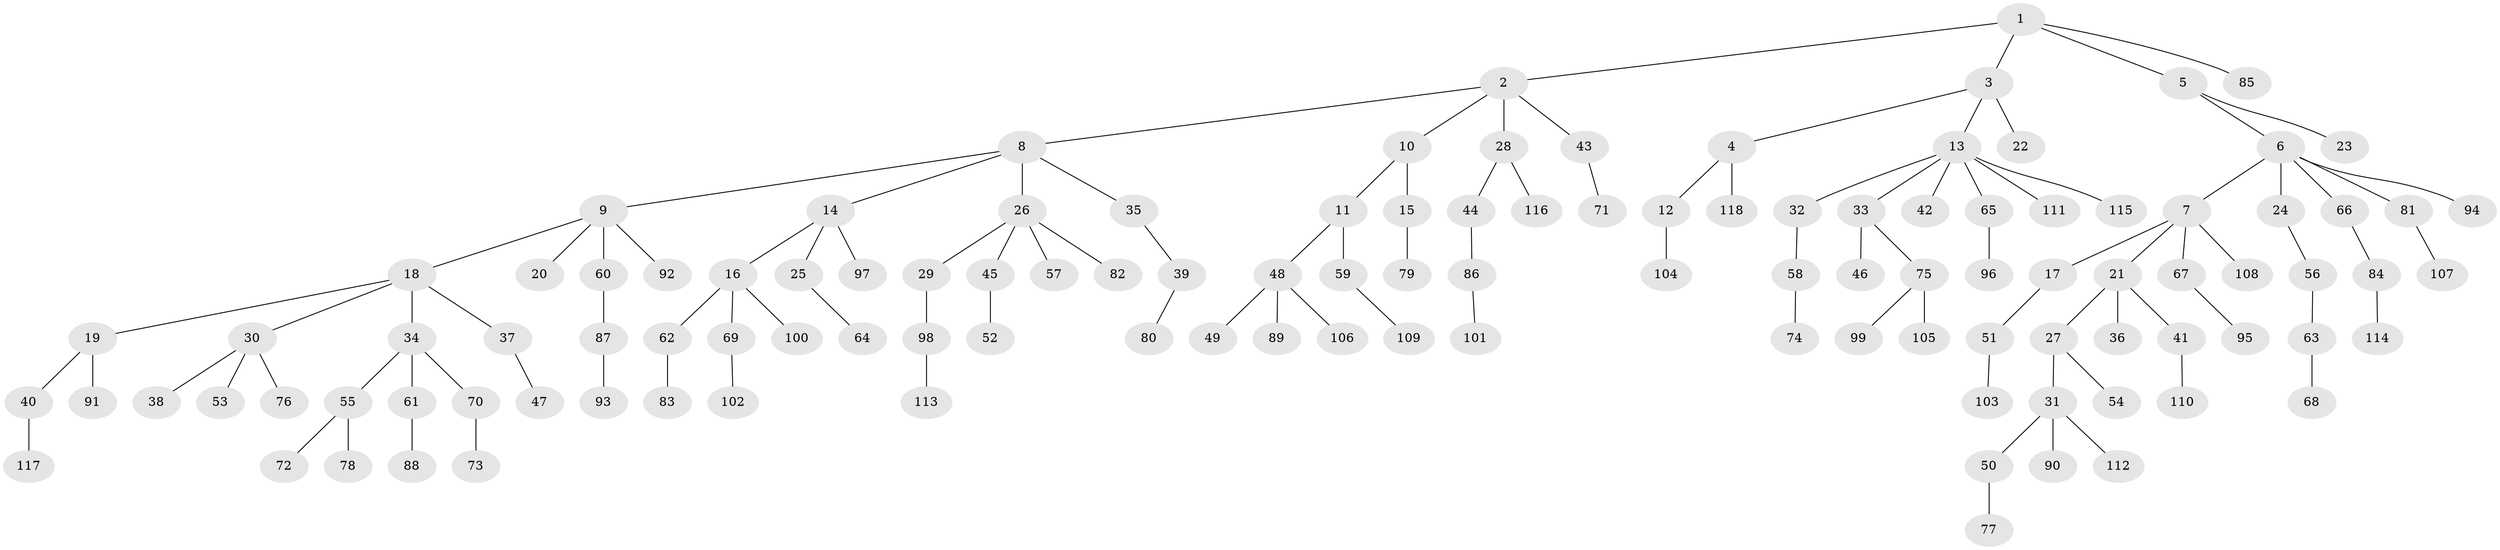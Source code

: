 // Generated by graph-tools (version 1.1) at 2025/11/02/27/25 16:11:26]
// undirected, 118 vertices, 117 edges
graph export_dot {
graph [start="1"]
  node [color=gray90,style=filled];
  1;
  2;
  3;
  4;
  5;
  6;
  7;
  8;
  9;
  10;
  11;
  12;
  13;
  14;
  15;
  16;
  17;
  18;
  19;
  20;
  21;
  22;
  23;
  24;
  25;
  26;
  27;
  28;
  29;
  30;
  31;
  32;
  33;
  34;
  35;
  36;
  37;
  38;
  39;
  40;
  41;
  42;
  43;
  44;
  45;
  46;
  47;
  48;
  49;
  50;
  51;
  52;
  53;
  54;
  55;
  56;
  57;
  58;
  59;
  60;
  61;
  62;
  63;
  64;
  65;
  66;
  67;
  68;
  69;
  70;
  71;
  72;
  73;
  74;
  75;
  76;
  77;
  78;
  79;
  80;
  81;
  82;
  83;
  84;
  85;
  86;
  87;
  88;
  89;
  90;
  91;
  92;
  93;
  94;
  95;
  96;
  97;
  98;
  99;
  100;
  101;
  102;
  103;
  104;
  105;
  106;
  107;
  108;
  109;
  110;
  111;
  112;
  113;
  114;
  115;
  116;
  117;
  118;
  1 -- 2;
  1 -- 3;
  1 -- 5;
  1 -- 85;
  2 -- 8;
  2 -- 10;
  2 -- 28;
  2 -- 43;
  3 -- 4;
  3 -- 13;
  3 -- 22;
  4 -- 12;
  4 -- 118;
  5 -- 6;
  5 -- 23;
  6 -- 7;
  6 -- 24;
  6 -- 66;
  6 -- 81;
  6 -- 94;
  7 -- 17;
  7 -- 21;
  7 -- 67;
  7 -- 108;
  8 -- 9;
  8 -- 14;
  8 -- 26;
  8 -- 35;
  9 -- 18;
  9 -- 20;
  9 -- 60;
  9 -- 92;
  10 -- 11;
  10 -- 15;
  11 -- 48;
  11 -- 59;
  12 -- 104;
  13 -- 32;
  13 -- 33;
  13 -- 42;
  13 -- 65;
  13 -- 111;
  13 -- 115;
  14 -- 16;
  14 -- 25;
  14 -- 97;
  15 -- 79;
  16 -- 62;
  16 -- 69;
  16 -- 100;
  17 -- 51;
  18 -- 19;
  18 -- 30;
  18 -- 34;
  18 -- 37;
  19 -- 40;
  19 -- 91;
  21 -- 27;
  21 -- 36;
  21 -- 41;
  24 -- 56;
  25 -- 64;
  26 -- 29;
  26 -- 45;
  26 -- 57;
  26 -- 82;
  27 -- 31;
  27 -- 54;
  28 -- 44;
  28 -- 116;
  29 -- 98;
  30 -- 38;
  30 -- 53;
  30 -- 76;
  31 -- 50;
  31 -- 90;
  31 -- 112;
  32 -- 58;
  33 -- 46;
  33 -- 75;
  34 -- 55;
  34 -- 61;
  34 -- 70;
  35 -- 39;
  37 -- 47;
  39 -- 80;
  40 -- 117;
  41 -- 110;
  43 -- 71;
  44 -- 86;
  45 -- 52;
  48 -- 49;
  48 -- 89;
  48 -- 106;
  50 -- 77;
  51 -- 103;
  55 -- 72;
  55 -- 78;
  56 -- 63;
  58 -- 74;
  59 -- 109;
  60 -- 87;
  61 -- 88;
  62 -- 83;
  63 -- 68;
  65 -- 96;
  66 -- 84;
  67 -- 95;
  69 -- 102;
  70 -- 73;
  75 -- 99;
  75 -- 105;
  81 -- 107;
  84 -- 114;
  86 -- 101;
  87 -- 93;
  98 -- 113;
}
